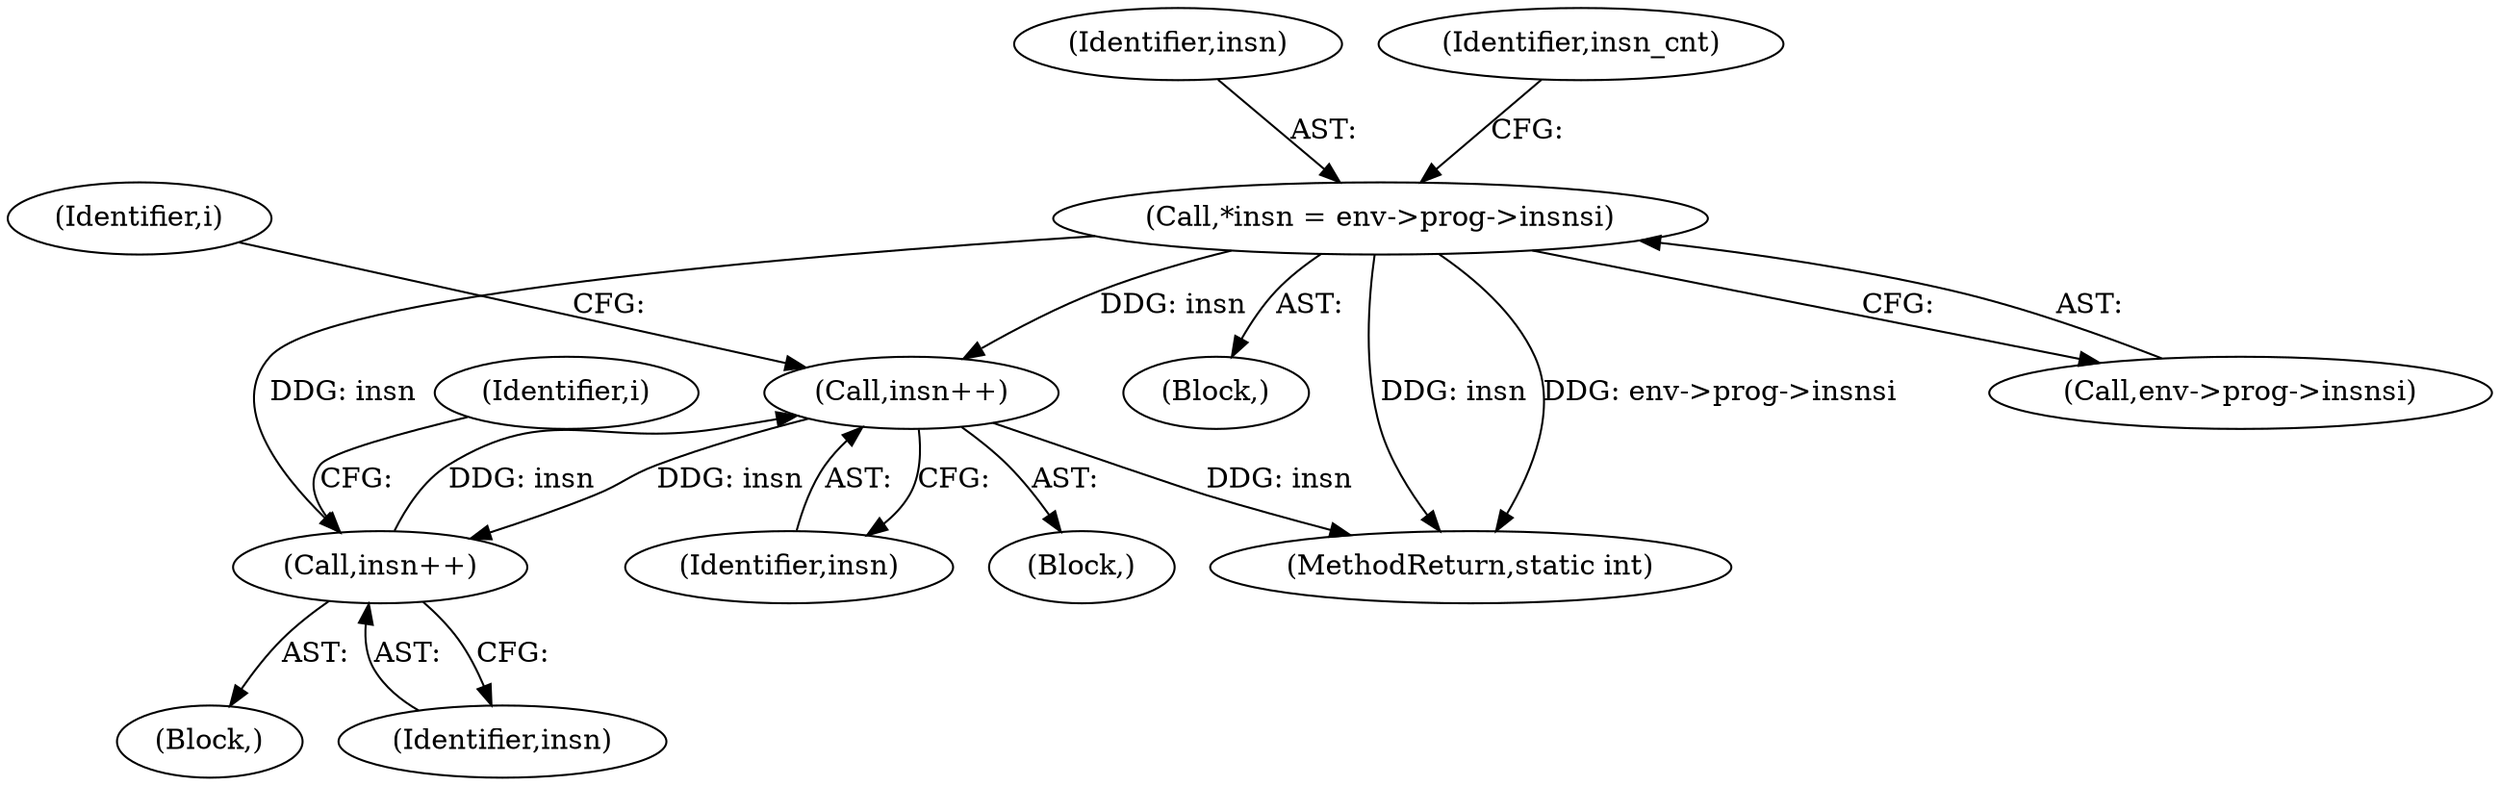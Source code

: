digraph "0_linux_92117d8443bc5afacc8d5ba82e541946310f106e_4@pointer" {
"1000137" [label="(Call,insn++)"];
"1000374" [label="(Call,insn++)"];
"1000137" [label="(Call,insn++)"];
"1000110" [label="(Call,*insn = env->prog->insnsi)"];
"1000132" [label="(Identifier,i)"];
"1000211" [label="(Block,)"];
"1000138" [label="(Identifier,insn)"];
"1000110" [label="(Call,*insn = env->prog->insnsi)"];
"1000111" [label="(Identifier,insn)"];
"1000108" [label="(Block,)"];
"1000377" [label="(Identifier,i)"];
"1000119" [label="(Identifier,insn_cnt)"];
"1000375" [label="(Identifier,insn)"];
"1000374" [label="(Call,insn++)"];
"1000380" [label="(MethodReturn,static int)"];
"1000134" [label="(Block,)"];
"1000137" [label="(Call,insn++)"];
"1000112" [label="(Call,env->prog->insnsi)"];
"1000137" -> "1000134"  [label="AST: "];
"1000137" -> "1000138"  [label="CFG: "];
"1000138" -> "1000137"  [label="AST: "];
"1000132" -> "1000137"  [label="CFG: "];
"1000137" -> "1000380"  [label="DDG: insn"];
"1000374" -> "1000137"  [label="DDG: insn"];
"1000110" -> "1000137"  [label="DDG: insn"];
"1000137" -> "1000374"  [label="DDG: insn"];
"1000374" -> "1000211"  [label="AST: "];
"1000374" -> "1000375"  [label="CFG: "];
"1000375" -> "1000374"  [label="AST: "];
"1000377" -> "1000374"  [label="CFG: "];
"1000110" -> "1000374"  [label="DDG: insn"];
"1000110" -> "1000108"  [label="AST: "];
"1000110" -> "1000112"  [label="CFG: "];
"1000111" -> "1000110"  [label="AST: "];
"1000112" -> "1000110"  [label="AST: "];
"1000119" -> "1000110"  [label="CFG: "];
"1000110" -> "1000380"  [label="DDG: env->prog->insnsi"];
"1000110" -> "1000380"  [label="DDG: insn"];
}
